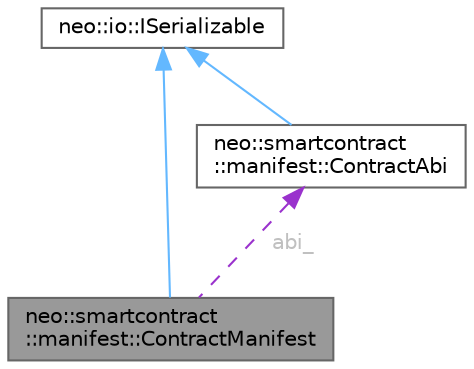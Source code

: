 digraph "neo::smartcontract::manifest::ContractManifest"
{
 // LATEX_PDF_SIZE
  bgcolor="transparent";
  edge [fontname=Helvetica,fontsize=10,labelfontname=Helvetica,labelfontsize=10];
  node [fontname=Helvetica,fontsize=10,shape=box,height=0.2,width=0.4];
  Node1 [id="Node000001",label="neo::smartcontract\l::manifest::ContractManifest",height=0.2,width=0.4,color="gray40", fillcolor="grey60", style="filled", fontcolor="black",tooltip="Represents a contract manifest."];
  Node2 -> Node1 [id="edge1_Node000001_Node000002",dir="back",color="steelblue1",style="solid",tooltip=" "];
  Node2 [id="Node000002",label="neo::io::ISerializable",height=0.2,width=0.4,color="gray40", fillcolor="white", style="filled",URL="$classneo_1_1io_1_1_i_serializable.html",tooltip="Interface for objects that can be serialized/deserialized."];
  Node3 -> Node1 [id="edge2_Node000001_Node000003",dir="back",color="darkorchid3",style="dashed",tooltip=" ",label=<<TABLE CELLBORDER="0" BORDER="0"><TR><TD VALIGN="top" ALIGN="LEFT" CELLPADDING="1" CELLSPACING="0">abi_</TD></TR>
</TABLE>> ,fontcolor="grey" ];
  Node3 [id="Node000003",label="neo::smartcontract\l::manifest::ContractAbi",height=0.2,width=0.4,color="gray40", fillcolor="white", style="filled",URL="$classneo_1_1smartcontract_1_1manifest_1_1_contract_abi.html",tooltip="Represents a contract ABI."];
  Node2 -> Node3 [id="edge3_Node000003_Node000002",dir="back",color="steelblue1",style="solid",tooltip=" "];
}
